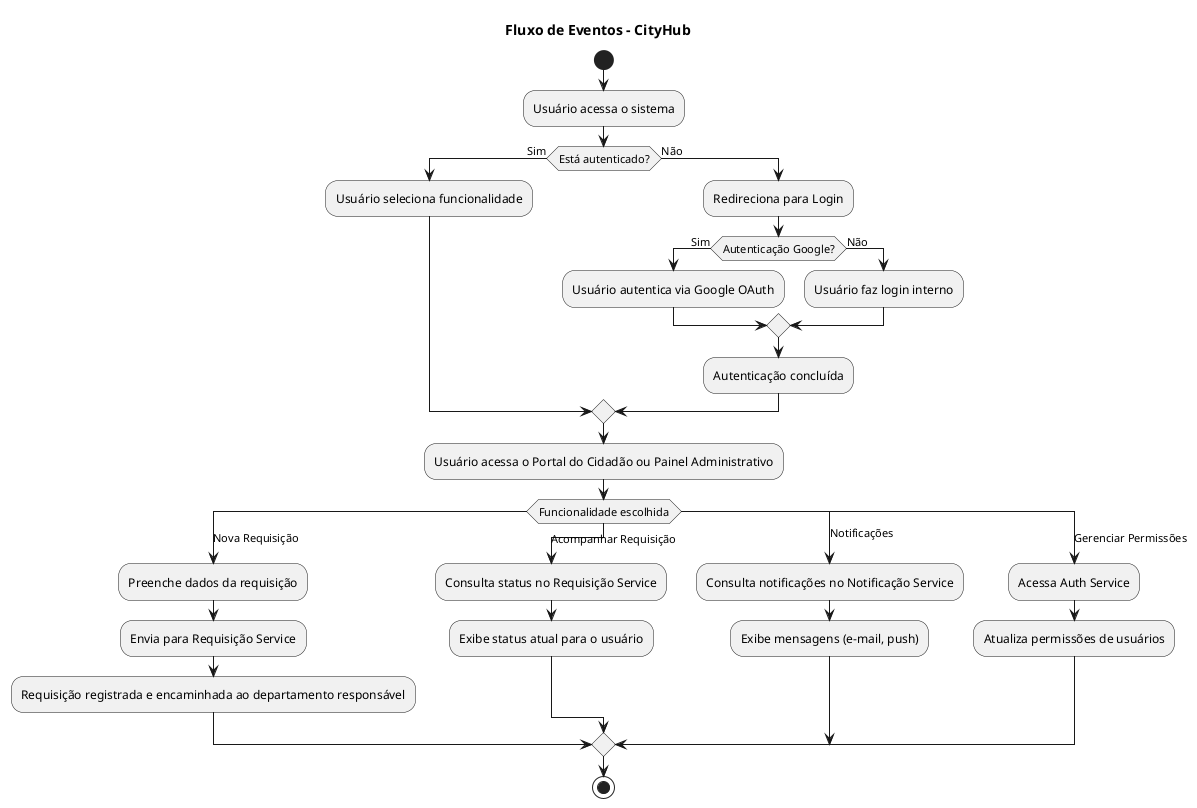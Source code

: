 @startuml
title Fluxo de Eventos - CityHub

start
:Usuário acessa o sistema;
if (Está autenticado?) then (Sim)
  :Usuário seleciona funcionalidade;
else (Não)
  :Redireciona para Login;
  if (Autenticação Google?) then (Sim)
    :Usuário autentica via Google OAuth;
  else (Não)
    :Usuário faz login interno;
  endif
  :Autenticação concluída;
endif

:Usuário acessa o Portal do Cidadão ou Painel Administrativo;

switch (Funcionalidade escolhida)
case (Nova Requisição)
  :Preenche dados da requisição;
  :Envia para Requisição Service;
  :Requisição registrada e encaminhada ao departamento responsável;
case (Acompanhar Requisição)
  :Consulta status no Requisição Service;
  :Exibe status atual para o usuário;
case (Notificações)
  :Consulta notificações no Notificação Service;
  :Exibe mensagens (e-mail, push);
case (Gerenciar Permissões)
  :Acessa Auth Service;
  :Atualiza permissões de usuários;
endswitch

stop
@enduml
